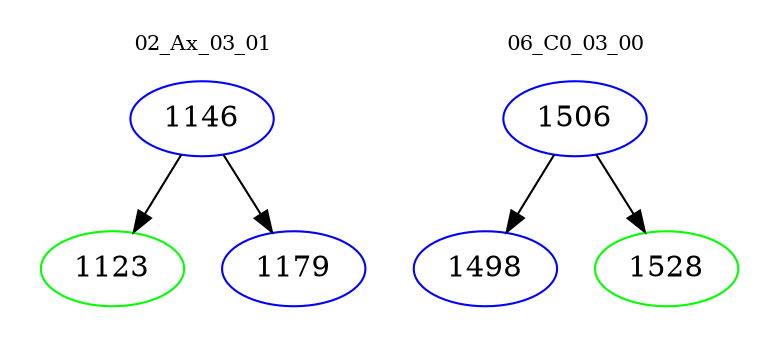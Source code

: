 digraph{
subgraph cluster_0 {
color = white
label = "02_Ax_03_01";
fontsize=10;
T0_1146 [label="1146", color="blue"]
T0_1146 -> T0_1123 [color="black"]
T0_1123 [label="1123", color="green"]
T0_1146 -> T0_1179 [color="black"]
T0_1179 [label="1179", color="blue"]
}
subgraph cluster_1 {
color = white
label = "06_C0_03_00";
fontsize=10;
T1_1506 [label="1506", color="blue"]
T1_1506 -> T1_1498 [color="black"]
T1_1498 [label="1498", color="blue"]
T1_1506 -> T1_1528 [color="black"]
T1_1528 [label="1528", color="green"]
}
}
